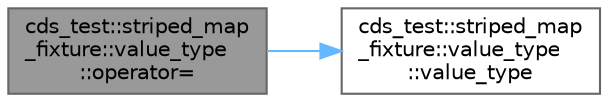 digraph "cds_test::striped_map_fixture::value_type::operator="
{
 // LATEX_PDF_SIZE
  bgcolor="transparent";
  edge [fontname=Helvetica,fontsize=10,labelfontname=Helvetica,labelfontsize=10];
  node [fontname=Helvetica,fontsize=10,shape=box,height=0.2,width=0.4];
  rankdir="LR";
  Node1 [id="Node000001",label="cds_test::striped_map\l_fixture::value_type\l::operator=",height=0.2,width=0.4,color="gray40", fillcolor="grey60", style="filled", fontcolor="black",tooltip=" "];
  Node1 -> Node2 [id="edge1_Node000001_Node000002",color="steelblue1",style="solid",tooltip=" "];
  Node2 [id="Node000002",label="cds_test::striped_map\l_fixture::value_type\l::value_type",height=0.2,width=0.4,color="grey40", fillcolor="white", style="filled",URL="$structcds__test_1_1striped__map__fixture_1_1value__type.html#a55e88309e3c9f9d97e9f1346768420bf",tooltip=" "];
}
